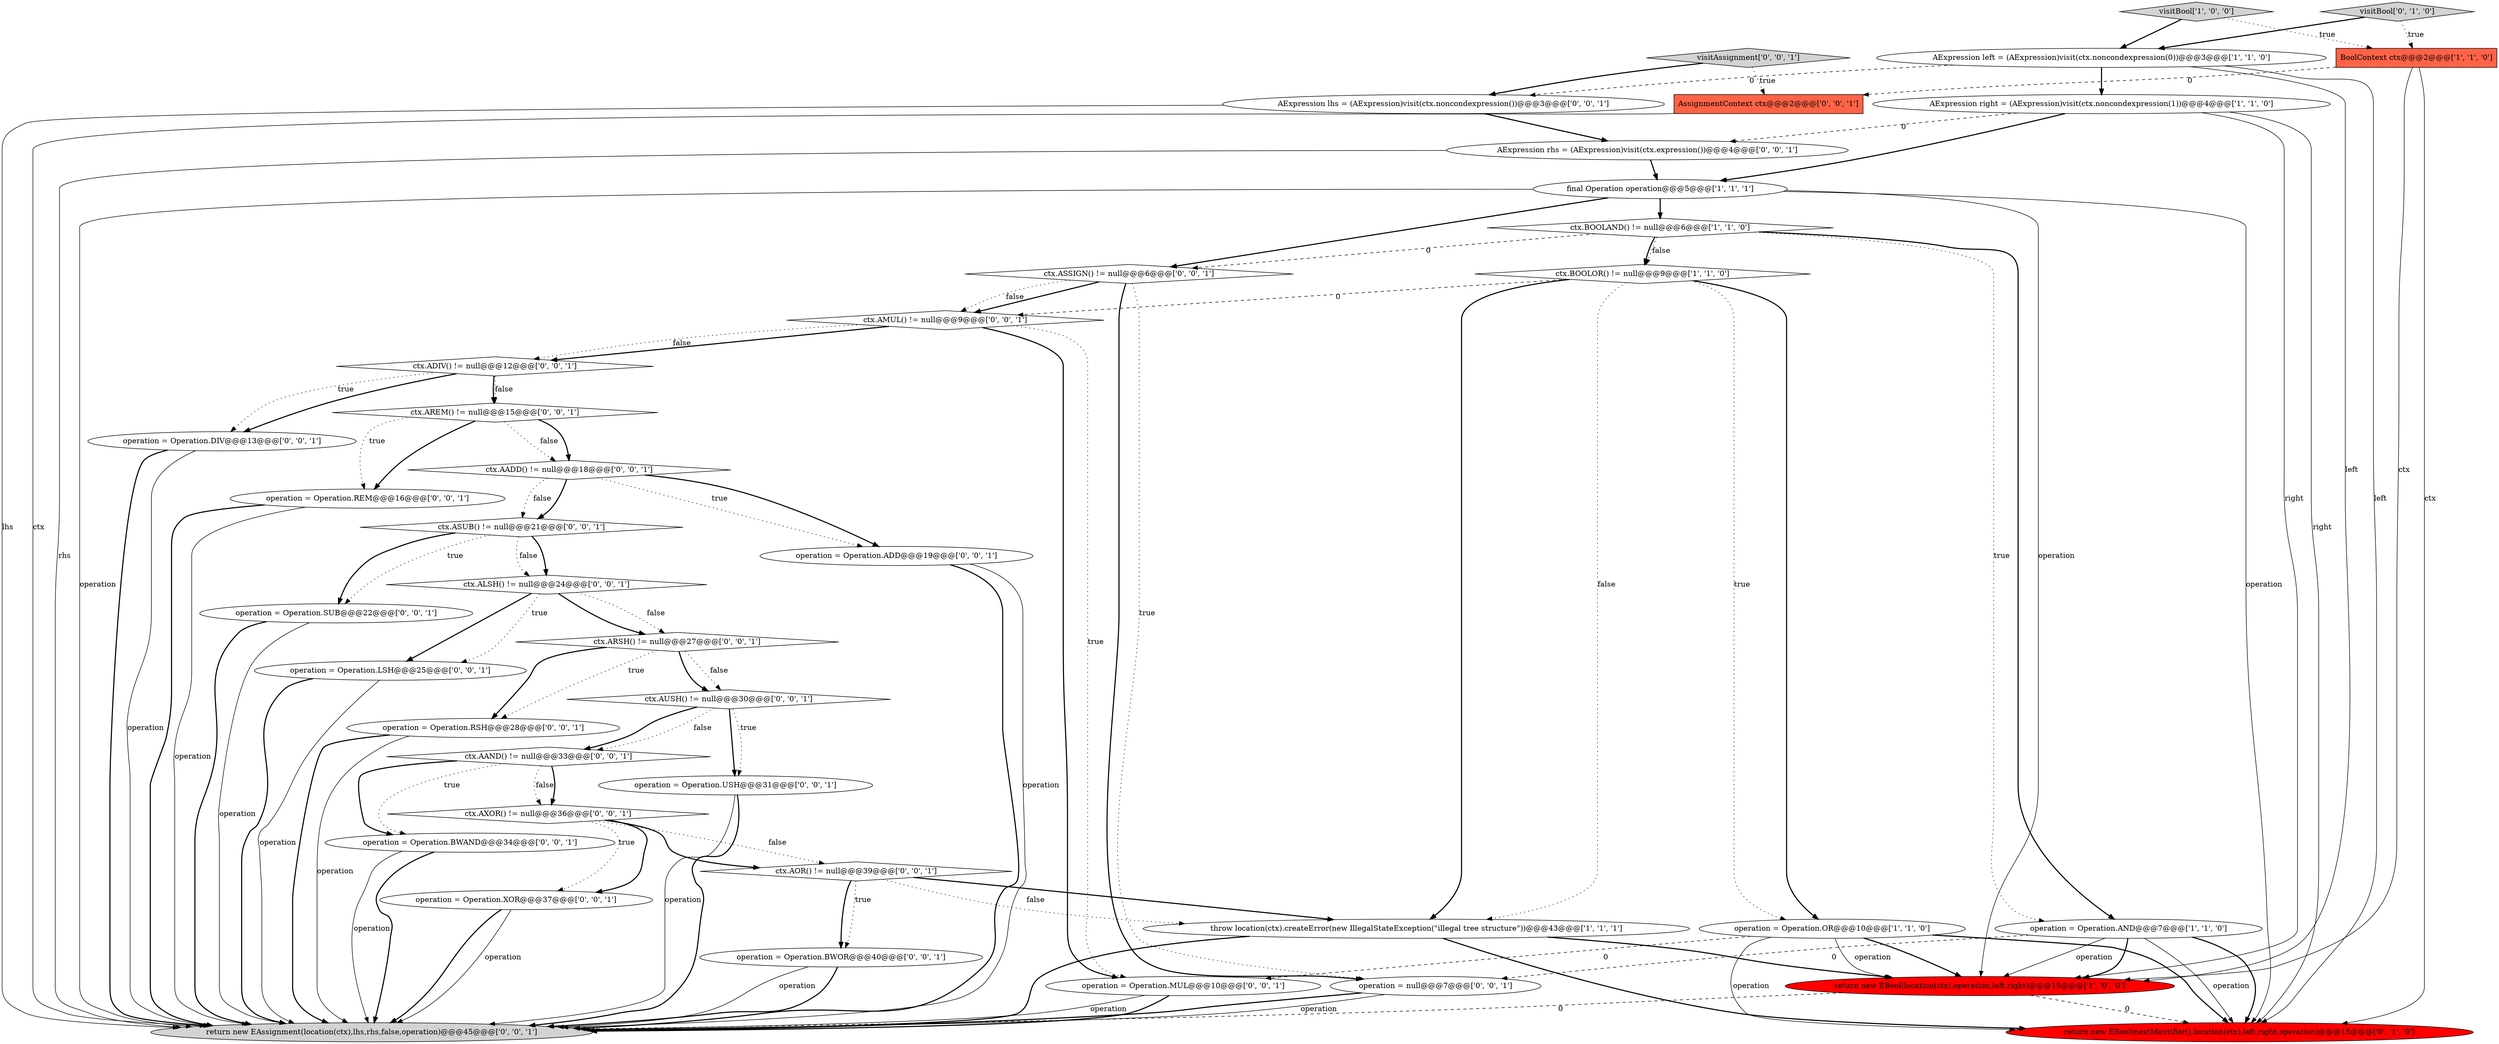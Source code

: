 digraph {
23 [style = filled, label = "AExpression rhs = (AExpression)visit(ctx.expression())@@@4@@@['0', '0', '1']", fillcolor = white, shape = ellipse image = "AAA0AAABBB3BBB"];
13 [style = filled, label = "operation = Operation.REM@@@16@@@['0', '0', '1']", fillcolor = white, shape = ellipse image = "AAA0AAABBB3BBB"];
11 [style = filled, label = "return new EBool(nextIdentifier(),location(ctx),left,right,operation)@@@15@@@['0', '1', '0']", fillcolor = red, shape = ellipse image = "AAA1AAABBB2BBB"];
9 [style = filled, label = "visitBool['1', '0', '0']", fillcolor = lightgray, shape = diamond image = "AAA0AAABBB1BBB"];
5 [style = filled, label = "throw location(ctx).createError(new IllegalStateException(\"illegal tree structure\"))@@@43@@@['1', '1', '1']", fillcolor = white, shape = ellipse image = "AAA0AAABBB1BBB"];
26 [style = filled, label = "operation = Operation.RSH@@@28@@@['0', '0', '1']", fillcolor = white, shape = ellipse image = "AAA0AAABBB3BBB"];
0 [style = filled, label = "BoolContext ctx@@@2@@@['1', '1', '0']", fillcolor = tomato, shape = box image = "AAA0AAABBB1BBB"];
17 [style = filled, label = "operation = Operation.ADD@@@19@@@['0', '0', '1']", fillcolor = white, shape = ellipse image = "AAA0AAABBB3BBB"];
33 [style = filled, label = "ctx.AREM() != null@@@15@@@['0', '0', '1']", fillcolor = white, shape = diamond image = "AAA0AAABBB3BBB"];
29 [style = filled, label = "operation = Operation.SUB@@@22@@@['0', '0', '1']", fillcolor = white, shape = ellipse image = "AAA0AAABBB3BBB"];
19 [style = filled, label = "ctx.ASSIGN() != null@@@6@@@['0', '0', '1']", fillcolor = white, shape = diamond image = "AAA0AAABBB3BBB"];
40 [style = filled, label = "operation = null@@@7@@@['0', '0', '1']", fillcolor = white, shape = ellipse image = "AAA0AAABBB3BBB"];
4 [style = filled, label = "final Operation operation@@@5@@@['1', '1', '1']", fillcolor = white, shape = ellipse image = "AAA0AAABBB1BBB"];
16 [style = filled, label = "ctx.ADIV() != null@@@12@@@['0', '0', '1']", fillcolor = white, shape = diamond image = "AAA0AAABBB3BBB"];
36 [style = filled, label = "operation = Operation.LSH@@@25@@@['0', '0', '1']", fillcolor = white, shape = ellipse image = "AAA0AAABBB3BBB"];
1 [style = filled, label = "AExpression right = (AExpression)visit(ctx.noncondexpression(1))@@@4@@@['1', '1', '0']", fillcolor = white, shape = ellipse image = "AAA0AAABBB1BBB"];
34 [style = filled, label = "operation = Operation.MUL@@@10@@@['0', '0', '1']", fillcolor = white, shape = ellipse image = "AAA0AAABBB3BBB"];
32 [style = filled, label = "ctx.AUSH() != null@@@30@@@['0', '0', '1']", fillcolor = white, shape = diamond image = "AAA0AAABBB3BBB"];
6 [style = filled, label = "operation = Operation.AND@@@7@@@['1', '1', '0']", fillcolor = white, shape = ellipse image = "AAA0AAABBB1BBB"];
41 [style = filled, label = "visitAssignment['0', '0', '1']", fillcolor = lightgray, shape = diamond image = "AAA0AAABBB3BBB"];
24 [style = filled, label = "ctx.AADD() != null@@@18@@@['0', '0', '1']", fillcolor = white, shape = diamond image = "AAA0AAABBB3BBB"];
38 [style = filled, label = "ctx.AMUL() != null@@@9@@@['0', '0', '1']", fillcolor = white, shape = diamond image = "AAA0AAABBB3BBB"];
21 [style = filled, label = "operation = Operation.BWAND@@@34@@@['0', '0', '1']", fillcolor = white, shape = ellipse image = "AAA0AAABBB3BBB"];
10 [style = filled, label = "ctx.BOOLAND() != null@@@6@@@['1', '1', '0']", fillcolor = white, shape = diamond image = "AAA0AAABBB1BBB"];
27 [style = filled, label = "ctx.AOR() != null@@@39@@@['0', '0', '1']", fillcolor = white, shape = diamond image = "AAA0AAABBB3BBB"];
18 [style = filled, label = "ctx.ASUB() != null@@@21@@@['0', '0', '1']", fillcolor = white, shape = diamond image = "AAA0AAABBB3BBB"];
14 [style = filled, label = "return new EAssignment(location(ctx),lhs,rhs,false,operation)@@@45@@@['0', '0', '1']", fillcolor = lightgray, shape = ellipse image = "AAA0AAABBB3BBB"];
3 [style = filled, label = "AExpression left = (AExpression)visit(ctx.noncondexpression(0))@@@3@@@['1', '1', '0']", fillcolor = white, shape = ellipse image = "AAA0AAABBB1BBB"];
25 [style = filled, label = "operation = Operation.XOR@@@37@@@['0', '0', '1']", fillcolor = white, shape = ellipse image = "AAA0AAABBB3BBB"];
12 [style = filled, label = "visitBool['0', '1', '0']", fillcolor = lightgray, shape = diamond image = "AAA0AAABBB2BBB"];
28 [style = filled, label = "operation = Operation.BWOR@@@40@@@['0', '0', '1']", fillcolor = white, shape = ellipse image = "AAA0AAABBB3BBB"];
20 [style = filled, label = "ctx.ARSH() != null@@@27@@@['0', '0', '1']", fillcolor = white, shape = diamond image = "AAA0AAABBB3BBB"];
2 [style = filled, label = "ctx.BOOLOR() != null@@@9@@@['1', '1', '0']", fillcolor = white, shape = diamond image = "AAA0AAABBB1BBB"];
7 [style = filled, label = "operation = Operation.OR@@@10@@@['1', '1', '0']", fillcolor = white, shape = ellipse image = "AAA0AAABBB1BBB"];
31 [style = filled, label = "ctx.AAND() != null@@@33@@@['0', '0', '1']", fillcolor = white, shape = diamond image = "AAA0AAABBB3BBB"];
30 [style = filled, label = "operation = Operation.DIV@@@13@@@['0', '0', '1']", fillcolor = white, shape = ellipse image = "AAA0AAABBB3BBB"];
8 [style = filled, label = "return new EBool(location(ctx),operation,left,right)@@@15@@@['1', '0', '0']", fillcolor = red, shape = ellipse image = "AAA1AAABBB1BBB"];
22 [style = filled, label = "ctx.ALSH() != null@@@24@@@['0', '0', '1']", fillcolor = white, shape = diamond image = "AAA0AAABBB3BBB"];
37 [style = filled, label = "AssignmentContext ctx@@@2@@@['0', '0', '1']", fillcolor = tomato, shape = box image = "AAA0AAABBB3BBB"];
39 [style = filled, label = "AExpression lhs = (AExpression)visit(ctx.noncondexpression())@@@3@@@['0', '0', '1']", fillcolor = white, shape = ellipse image = "AAA0AAABBB3BBB"];
15 [style = filled, label = "ctx.AXOR() != null@@@36@@@['0', '0', '1']", fillcolor = white, shape = diamond image = "AAA0AAABBB3BBB"];
35 [style = filled, label = "operation = Operation.USH@@@31@@@['0', '0', '1']", fillcolor = white, shape = ellipse image = "AAA0AAABBB3BBB"];
19->40 [style = dotted, label="true"];
32->35 [style = bold, label=""];
38->34 [style = dotted, label="true"];
20->26 [style = bold, label=""];
15->25 [style = bold, label=""];
28->14 [style = solid, label="operation"];
27->28 [style = bold, label=""];
24->17 [style = dotted, label="true"];
10->2 [style = dotted, label="false"];
31->21 [style = bold, label=""];
25->14 [style = bold, label=""];
7->8 [style = bold, label=""];
28->14 [style = bold, label=""];
31->21 [style = dotted, label="true"];
18->22 [style = bold, label=""];
1->11 [style = solid, label="right"];
17->14 [style = bold, label=""];
2->5 [style = dotted, label="false"];
6->11 [style = bold, label=""];
39->23 [style = bold, label=""];
24->17 [style = bold, label=""];
29->14 [style = bold, label=""];
22->20 [style = dotted, label="false"];
35->14 [style = solid, label="operation"];
33->24 [style = dotted, label="false"];
30->14 [style = bold, label=""];
40->14 [style = solid, label="operation"];
27->5 [style = bold, label=""];
34->14 [style = solid, label="operation"];
8->11 [style = dashed, label="0"];
13->14 [style = bold, label=""];
7->34 [style = dashed, label="0"];
1->4 [style = bold, label=""];
10->6 [style = dotted, label="true"];
33->13 [style = dotted, label="true"];
7->11 [style = bold, label=""];
24->18 [style = dotted, label="false"];
32->35 [style = dotted, label="true"];
3->39 [style = dashed, label="0"];
20->26 [style = dotted, label="true"];
4->19 [style = bold, label=""];
26->14 [style = bold, label=""];
20->32 [style = dotted, label="false"];
30->14 [style = solid, label="operation"];
17->14 [style = solid, label="operation"];
26->14 [style = solid, label="operation"];
36->14 [style = bold, label=""];
24->18 [style = bold, label=""];
21->14 [style = solid, label="operation"];
33->13 [style = bold, label=""];
23->14 [style = solid, label="rhs"];
4->8 [style = solid, label="operation"];
27->5 [style = dotted, label="false"];
7->8 [style = solid, label="operation"];
22->20 [style = bold, label=""];
6->8 [style = solid, label="operation"];
16->33 [style = bold, label=""];
16->33 [style = dotted, label="false"];
12->0 [style = dotted, label="true"];
0->8 [style = solid, label="ctx"];
10->2 [style = bold, label=""];
5->11 [style = bold, label=""];
34->14 [style = bold, label=""];
3->8 [style = solid, label="left"];
19->38 [style = bold, label=""];
32->31 [style = bold, label=""];
18->29 [style = dotted, label="true"];
4->10 [style = bold, label=""];
36->14 [style = solid, label="operation"];
9->0 [style = dotted, label="true"];
3->1 [style = bold, label=""];
38->16 [style = bold, label=""];
18->22 [style = dotted, label="false"];
6->40 [style = dashed, label="0"];
1->8 [style = solid, label="right"];
41->37 [style = dotted, label="true"];
8->14 [style = dashed, label="0"];
25->14 [style = solid, label="operation"];
35->14 [style = bold, label=""];
10->6 [style = bold, label=""];
32->31 [style = dotted, label="false"];
19->38 [style = dotted, label="false"];
33->24 [style = bold, label=""];
0->11 [style = solid, label="ctx"];
16->30 [style = bold, label=""];
38->34 [style = bold, label=""];
40->14 [style = bold, label=""];
9->3 [style = bold, label=""];
22->36 [style = dotted, label="true"];
31->15 [style = dotted, label="false"];
12->3 [style = bold, label=""];
19->40 [style = bold, label=""];
15->25 [style = dotted, label="true"];
39->14 [style = solid, label="lhs"];
1->23 [style = dashed, label="0"];
3->11 [style = solid, label="left"];
2->5 [style = bold, label=""];
21->14 [style = bold, label=""];
5->8 [style = bold, label=""];
0->37 [style = dashed, label="0"];
38->16 [style = dotted, label="false"];
10->19 [style = dashed, label="0"];
16->30 [style = dotted, label="true"];
4->14 [style = solid, label="operation"];
23->4 [style = bold, label=""];
37->14 [style = solid, label="ctx"];
20->32 [style = bold, label=""];
5->14 [style = bold, label=""];
2->38 [style = dashed, label="0"];
31->15 [style = bold, label=""];
27->28 [style = dotted, label="true"];
18->29 [style = bold, label=""];
2->7 [style = dotted, label="true"];
22->36 [style = bold, label=""];
29->14 [style = solid, label="operation"];
6->8 [style = bold, label=""];
15->27 [style = dotted, label="false"];
2->7 [style = bold, label=""];
41->39 [style = bold, label=""];
6->11 [style = solid, label="operation"];
15->27 [style = bold, label=""];
13->14 [style = solid, label="operation"];
4->11 [style = solid, label="operation"];
7->11 [style = solid, label="operation"];
}
